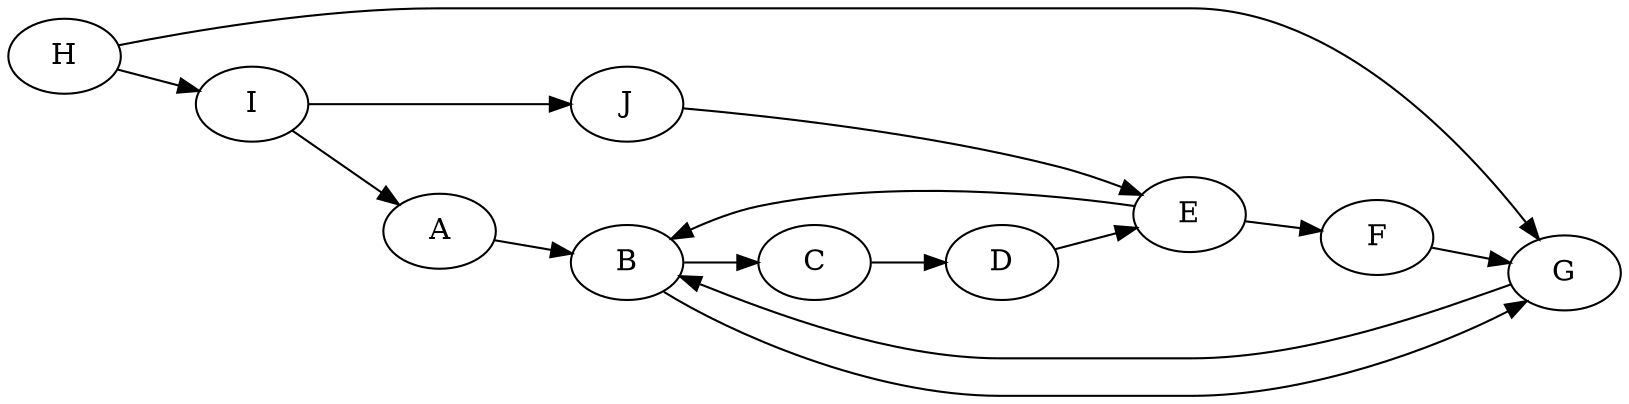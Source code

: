digraph {
rankdir = "LR"
A -> B
B -> C 
C -> D 
D -> E
E -> F 
E -> B
F -> G 
B -> G
G -> B
H -> G
H -> I 
I -> A
I -> J
J -> E
}